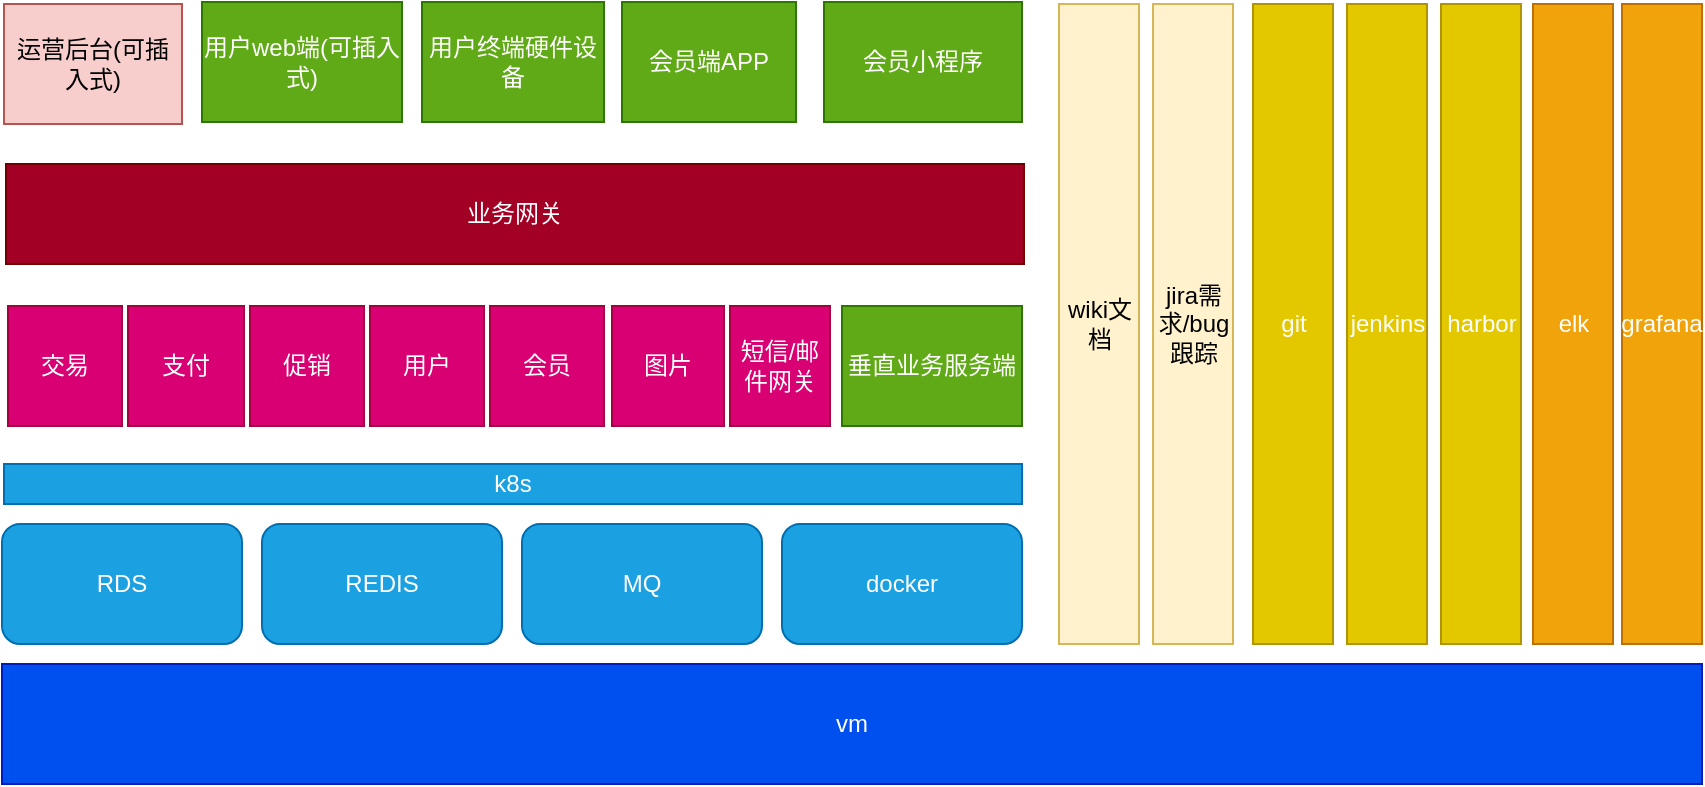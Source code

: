 <mxfile version="10.6.0" type="github"><diagram name="Page-1" id="e7e014a7-5840-1c2e-5031-d8a46d1fe8dd"><mxGraphModel dx="909" dy="475" grid="1" gridSize="10" guides="1" tooltips="1" connect="1" arrows="1" fold="1" page="1" pageScale="1" pageWidth="1169" pageHeight="826" background="#ffffff" math="0" shadow="0"><root><mxCell id="0"/><mxCell id="1" parent="0"/><mxCell id="SLDLrUSIl8f-KwDYE71D-41" value="vm" style="rounded=0;whiteSpace=wrap;html=1;fillColor=#0050ef;strokeColor=#001DBC;fontColor=#ffffff;" vertex="1" parent="1"><mxGeometry x="120" y="510" width="850" height="60" as="geometry"/></mxCell><mxCell id="SLDLrUSIl8f-KwDYE71D-42" value="RDS" style="rounded=1;whiteSpace=wrap;html=1;fillColor=#1ba1e2;strokeColor=#006EAF;fontColor=#ffffff;" vertex="1" parent="1"><mxGeometry x="120" y="440" width="120" height="60" as="geometry"/></mxCell><mxCell id="SLDLrUSIl8f-KwDYE71D-43" value="REDIS" style="rounded=1;whiteSpace=wrap;html=1;fillColor=#1ba1e2;strokeColor=#006EAF;fontColor=#ffffff;" vertex="1" parent="1"><mxGeometry x="250" y="440" width="120" height="60" as="geometry"/></mxCell><mxCell id="SLDLrUSIl8f-KwDYE71D-44" value="MQ" style="rounded=1;whiteSpace=wrap;html=1;fillColor=#1ba1e2;strokeColor=#006EAF;fontColor=#ffffff;" vertex="1" parent="1"><mxGeometry x="380" y="440" width="120" height="60" as="geometry"/></mxCell><mxCell id="SLDLrUSIl8f-KwDYE71D-45" value="docker" style="rounded=1;whiteSpace=wrap;html=1;fillColor=#1ba1e2;strokeColor=#006EAF;fontColor=#ffffff;" vertex="1" parent="1"><mxGeometry x="510" y="440" width="120" height="60" as="geometry"/></mxCell><mxCell id="SLDLrUSIl8f-KwDYE71D-46" value="jenkins" style="rounded=0;whiteSpace=wrap;html=1;fillColor=#e3c800;strokeColor=#B09500;fontColor=#ffffff;" vertex="1" parent="1"><mxGeometry x="792.5" y="180" width="40" height="320" as="geometry"/></mxCell><mxCell id="SLDLrUSIl8f-KwDYE71D-47" value="harbor" style="rounded=0;whiteSpace=wrap;html=1;fillColor=#e3c800;strokeColor=#B09500;fontColor=#ffffff;" vertex="1" parent="1"><mxGeometry x="839.5" y="180" width="40" height="320" as="geometry"/></mxCell><mxCell id="SLDLrUSIl8f-KwDYE71D-48" value="git" style="rounded=0;whiteSpace=wrap;html=1;fillColor=#e3c800;strokeColor=#B09500;fontColor=#ffffff;" vertex="1" parent="1"><mxGeometry x="745.5" y="180" width="40" height="320" as="geometry"/></mxCell><mxCell id="SLDLrUSIl8f-KwDYE71D-49" value="交易" style="rounded=0;whiteSpace=wrap;html=1;fillColor=#d80073;strokeColor=#A50040;fontColor=#ffffff;" vertex="1" parent="1"><mxGeometry x="123" y="331" width="57" height="60" as="geometry"/></mxCell><mxCell id="SLDLrUSIl8f-KwDYE71D-50" value="支付" style="rounded=0;whiteSpace=wrap;html=1;fillColor=#d80073;strokeColor=#A50040;fontColor=#ffffff;" vertex="1" parent="1"><mxGeometry x="183" y="331" width="58" height="60" as="geometry"/></mxCell><mxCell id="SLDLrUSIl8f-KwDYE71D-51" value="用户" style="rounded=0;whiteSpace=wrap;html=1;fillColor=#d80073;strokeColor=#A50040;fontColor=#ffffff;" vertex="1" parent="1"><mxGeometry x="304" y="331" width="57" height="60" as="geometry"/></mxCell><mxCell id="SLDLrUSIl8f-KwDYE71D-52" value="会员" style="rounded=0;whiteSpace=wrap;html=1;fillColor=#d80073;strokeColor=#A50040;fontColor=#ffffff;" vertex="1" parent="1"><mxGeometry x="364" y="331" width="57" height="60" as="geometry"/></mxCell><mxCell id="SLDLrUSIl8f-KwDYE71D-53" value="图片" style="rounded=0;whiteSpace=wrap;html=1;fillColor=#d80073;strokeColor=#A50040;fontColor=#ffffff;" vertex="1" parent="1"><mxGeometry x="425" y="331" width="56" height="60" as="geometry"/></mxCell><mxCell id="SLDLrUSIl8f-KwDYE71D-54" value="短信/邮件网关" style="rounded=0;whiteSpace=wrap;html=1;fillColor=#d80073;strokeColor=#A50040;fontColor=#ffffff;" vertex="1" parent="1"><mxGeometry x="484" y="331" width="50" height="60" as="geometry"/></mxCell><mxCell id="SLDLrUSIl8f-KwDYE71D-55" value="elk" style="rounded=0;whiteSpace=wrap;html=1;fillColor=#f0a30a;strokeColor=#BD7000;fontColor=#ffffff;" vertex="1" parent="1"><mxGeometry x="885.5" y="180" width="40" height="320" as="geometry"/></mxCell><mxCell id="SLDLrUSIl8f-KwDYE71D-56" value="grafana" style="rounded=0;whiteSpace=wrap;html=1;fillColor=#f0a30a;strokeColor=#BD7000;fontColor=#ffffff;" vertex="1" parent="1"><mxGeometry x="930" y="180" width="40" height="320" as="geometry"/></mxCell><mxCell id="SLDLrUSIl8f-KwDYE71D-57" value="k8s" style="rounded=0;whiteSpace=wrap;html=1;fillColor=#1ba1e2;strokeColor=#006EAF;fontColor=#ffffff;" vertex="1" parent="1"><mxGeometry x="121" y="410" width="509" height="20" as="geometry"/></mxCell><mxCell id="SLDLrUSIl8f-KwDYE71D-58" value="业务网关" style="rounded=0;whiteSpace=wrap;html=1;fillColor=#a20025;strokeColor=#6F0000;fontColor=#ffffff;" vertex="1" parent="1"><mxGeometry x="122" y="260" width="509" height="50" as="geometry"/></mxCell><mxCell id="SLDLrUSIl8f-KwDYE71D-59" value="运营后台(可插入式)" style="rounded=0;whiteSpace=wrap;html=1;fillColor=#f8cecc;strokeColor=#b85450;" vertex="1" parent="1"><mxGeometry x="121" y="180" width="89" height="60" as="geometry"/></mxCell><mxCell id="SLDLrUSIl8f-KwDYE71D-60" value="用户web端(可插入式)" style="rounded=0;whiteSpace=wrap;html=1;fillColor=#60a917;strokeColor=#2D7600;fontColor=#ffffff;" vertex="1" parent="1"><mxGeometry x="220" y="179" width="100" height="60" as="geometry"/></mxCell><mxCell id="SLDLrUSIl8f-KwDYE71D-61" value="会员端APP" style="rounded=0;whiteSpace=wrap;html=1;fillColor=#60a917;strokeColor=#2D7600;fontColor=#ffffff;" vertex="1" parent="1"><mxGeometry x="430" y="179" width="87" height="60" as="geometry"/></mxCell><mxCell id="SLDLrUSIl8f-KwDYE71D-62" value="会员小程序" style="rounded=0;whiteSpace=wrap;html=1;fillColor=#60a917;strokeColor=#2D7600;fontColor=#ffffff;" vertex="1" parent="1"><mxGeometry x="531" y="179" width="99" height="60" as="geometry"/></mxCell><mxCell id="SLDLrUSIl8f-KwDYE71D-63" value="垂直业务服务端" style="rounded=0;whiteSpace=wrap;html=1;fillColor=#60a917;strokeColor=#2D7600;fontColor=#ffffff;" vertex="1" parent="1"><mxGeometry x="540" y="331" width="90" height="60" as="geometry"/></mxCell><mxCell id="SLDLrUSIl8f-KwDYE71D-64" value="用户终端硬件设备" style="rounded=0;whiteSpace=wrap;html=1;fillColor=#60a917;strokeColor=#2D7600;fontColor=#ffffff;" vertex="1" parent="1"><mxGeometry x="330" y="179" width="91" height="60" as="geometry"/></mxCell><mxCell id="SLDLrUSIl8f-KwDYE71D-65" value="促销" style="rounded=0;whiteSpace=wrap;html=1;fillColor=#d80073;strokeColor=#A50040;fontColor=#ffffff;" vertex="1" parent="1"><mxGeometry x="244" y="331" width="57" height="60" as="geometry"/></mxCell><mxCell id="SLDLrUSIl8f-KwDYE71D-66" value="jira需求/bug跟踪" style="rounded=0;whiteSpace=wrap;html=1;fillColor=#fff2cc;strokeColor=#d6b656;" vertex="1" parent="1"><mxGeometry x="695.5" y="180" width="40" height="320" as="geometry"/></mxCell><mxCell id="SLDLrUSIl8f-KwDYE71D-67" value="wiki文档" style="rounded=0;whiteSpace=wrap;html=1;fillColor=#fff2cc;strokeColor=#d6b656;" vertex="1" parent="1"><mxGeometry x="648.5" y="180" width="40" height="320" as="geometry"/></mxCell></root></mxGraphModel></diagram></mxfile>